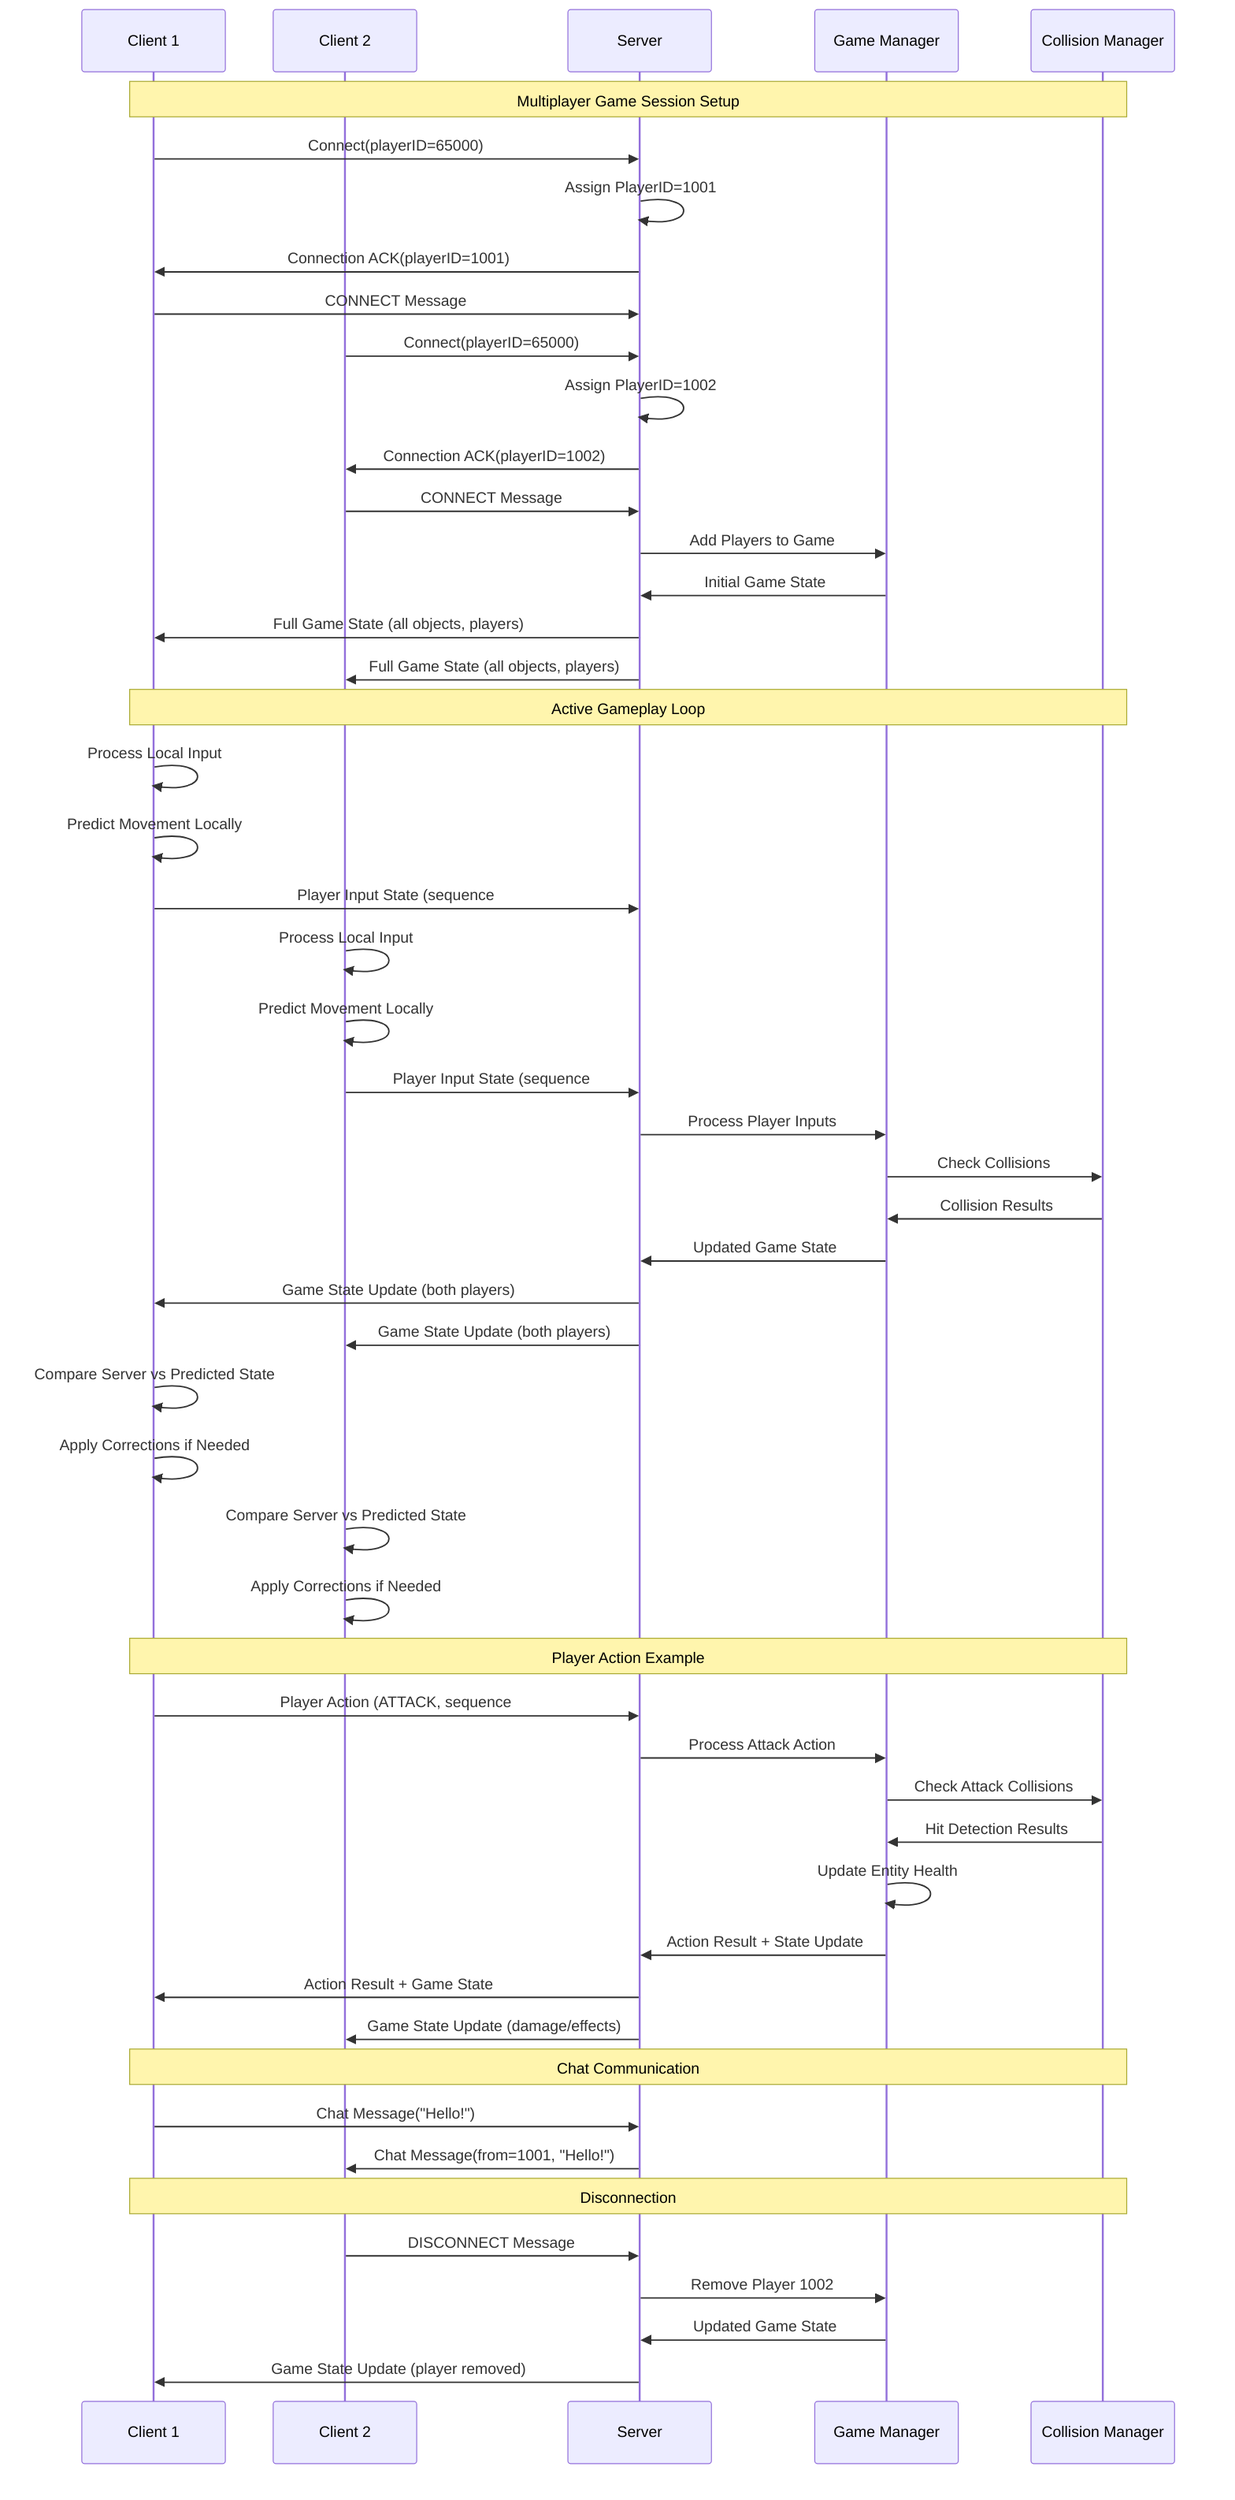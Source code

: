 sequenceDiagram
    participant C1 as Client 1
    participant C2 as Client 2
    participant S as Server
    participant GM as Game Manager
    participant CM as Collision Manager

    Note over C1,CM: Multiplayer Game Session Setup

    %% Connection Phase
    C1->>S: Connect(playerID=65000)
    S->>S: Assign PlayerID=1001
    S->>C1: Connection ACK(playerID=1001)
    C1->>S: CONNECT Message

    C2->>S: Connect(playerID=65000)
    S->>S: Assign PlayerID=1002
    S->>C2: Connection ACK(playerID=1002)
    C2->>S: CONNECT Message

    %% Game State Synchronization
    S->>GM: Add Players to Game
    GM->>S: Initial Game State
    S->>C1: Full Game State (all objects, players)
    S->>C2: Full Game State (all objects, players)

    Note over C1,CM: Active Gameplay Loop

    %% Input and Movement Phase
    C1->>C1: Process Local Input
    C1->>C1: Predict Movement Locally
    C1->>S: Player Input State (sequence#1)
    
    C2->>C2: Process Local Input  
    C2->>C2: Predict Movement Locally
    C2->>S: Player Input State (sequence#1)

    %% Server Processing
    S->>GM: Process Player Inputs
    GM->>CM: Check Collisions
    CM->>GM: Collision Results
    GM->>S: Updated Game State
    
    %% State Distribution
    S->>C1: Game State Update (both players)
    S->>C2: Game State Update (both players)
    
    %% Client Reconciliation
    C1->>C1: Compare Server vs Predicted State
    C1->>C1: Apply Corrections if Needed
    
    C2->>C2: Compare Server vs Predicted State
    C2->>C2: Apply Corrections if Needed

    Note over C1,CM: Player Action Example

    %% Player Action (e.g., Attack)
    C1->>S: Player Action (ATTACK, sequence#2)
    S->>GM: Process Attack Action
    GM->>CM: Check Attack Collisions
    CM->>GM: Hit Detection Results
    GM->>GM: Update Entity Health
    GM->>S: Action Result + State Update
    
    S->>C1: Action Result + Game State
    S->>C2: Game State Update (damage/effects)

    Note over C1,CM: Chat Communication

    %% Chat Message
    C1->>S: Chat Message("Hello!")
    S->>C2: Chat Message(from=1001, "Hello!")

    Note over C1,CM: Disconnection

    %% Player Disconnection
    C2->>S: DISCONNECT Message
    S->>GM: Remove Player 1002
    GM->>S: Updated Game State
    S->>C1: Game State Update (player removed)
